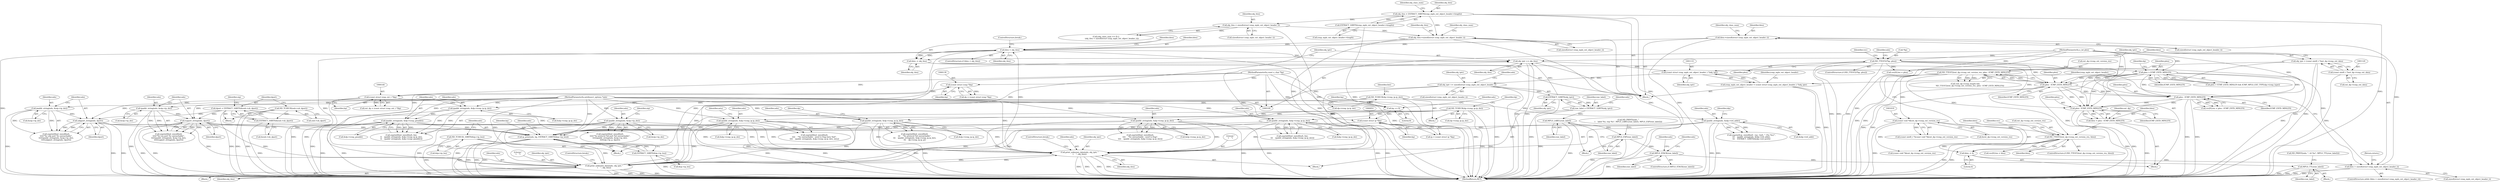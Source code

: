 digraph "0_tcpdump_8509ef02eceb2bbb479cea10fe4a7ec6395f1a8b@API" {
"1001173" [label="(Call,hlen-=sizeof(struct icmp_mpls_ext_object_header_t))"];
"1001125" [label="(Call,hlen > sizeof(struct icmp_mpls_ext_object_header_t))"];
"1001253" [label="(Call,hlen -= obj_tlen)"];
"1001249" [label="(Call,hlen < obj_tlen)"];
"1001173" [label="(Call,hlen-=sizeof(struct icmp_mpls_ext_object_header_t))"];
"1001188" [label="(Call,obj_tlen-=sizeof(struct icmp_mpls_ext_object_header_t))"];
"1001138" [label="(Call,obj_tlen = EXTRACT_16BITS(icmp_mpls_ext_object_header->length))"];
"1001140" [label="(Call,EXTRACT_16BITS(icmp_mpls_ext_object_header->length))"];
"1001182" [label="(Call,obj_tlen < sizeof(struct icmp_mpls_ext_object_header_t))"];
"1001234" [label="(Call,print_unknown_data(ndo, obj_tptr, \"\n\t    \", obj_tlen))"];
"1000311" [label="(Call,udpport_string(ndo, dport))"];
"1000305" [label="(Call,ipaddr_string(ndo, &oip->ip_dst))"];
"1000110" [label="(MethodParameterIn,netdissect_options *ndo)"];
"1000267" [label="(Call,dport = EXTRACT_16BITS(&ouh->uh_dport))"];
"1000269" [label="(Call,EXTRACT_16BITS(&ouh->uh_dport))"];
"1000263" [label="(Call,ND_TCHECK(ouh->uh_dport))"];
"1000293" [label="(Call,tcpport_string(ndo, dport))"];
"1000287" [label="(Call,ipaddr_string(ndo, &oip->ip_dst))"];
"1000408" [label="(Call,ipaddr_string(ndo, &dp->icmp_ip.ip_dst))"];
"1000196" [label="(Call,ND_TCHECK(dp->icmp_ip.ip_dst))"];
"1001242" [label="(Call,print_unknown_data(ndo, obj_tptr, \"\n\t    \", obj_tlen))"];
"1000365" [label="(Call,ipaddr_string(ndo, &dp->icmp_ip.ip_dst))"];
"1000323" [label="(Call,ipaddr_string(ndo, &oip->ip_dst))"];
"1000656" [label="(Call,ipaddr_string(ndo, &idp->ird_addr))"];
"1000383" [label="(Call,ipaddr_string(ndo, &dp->icmp_ip.ip_dst))"];
"1000964" [label="(Call,ip_print(ndo, bp, EXTRACT_16BITS(&ip->ip_len)))"];
"1000221" [label="(Call,ipaddr_string(ndo, &dp->icmp_ip.ip_dst))"];
"1000448" [label="(Call,ipaddr_string(ndo, &dp->icmp_gwaddr))"];
"1000440" [label="(Call,ipaddr_string(ndo, &dp->icmp_ip.ip_dst))"];
"1000419" [label="(Call,ND_TCHECK(dp->icmp_ip.ip_dst))"];
"1000951" [label="(Call,(const struct ip *)bp)"];
"1000942" [label="(Call,bp += 8)"];
"1000143" [label="(Call,(const struct icmp_ext_t *)bp)"];
"1000138" [label="(Call,(const struct icmp *)bp)"];
"1000111" [label="(MethodParameterIn,const u_char *bp)"];
"1000967" [label="(Call,EXTRACT_16BITS(&ip->ip_len))"];
"1000959" [label="(Call,ND_TCHECK_16BITS(&ip->ip_len))"];
"1001154" [label="(Call,obj_tptr += sizeof(struct icmp_mpls_ext_object_header_t))"];
"1001132" [label="(Call,(const struct icmp_mpls_ext_object_header_t *)obj_tptr)"];
"1001256" [label="(Call,obj_tptr += obj_tlen)"];
"1001206" [label="(Call,EXTRACT_32BITS(obj_tptr))"];
"1001117" [label="(Call,obj_tptr = (const uint8_t *)ext_dp->icmp_ext_data)"];
"1001119" [label="(Call,(const uint8_t *)ext_dp->icmp_ext_data)"];
"1001114" [label="(Call,hlen -= 4)"];
"1001069" [label="(Call,ND_TTEST2(ext_dp->icmp_ext_version_res, hlen))"];
"1001002" [label="(Call,ND_TTEST2(ext_dp->icmp_ext_version_res, plen - ICMP_EXTD_MINLEN))"];
"1001006" [label="(Call,plen - ICMP_EXTD_MINLEN)"];
"1000880" [label="(Call,ND_TTEST2(*bp, plen))"];
"1000112" [label="(MethodParameterIn,u_int plen)"];
"1000985" [label="(Call,plen > ICMP_EXTD_MINLEN)"];
"1001018" [label="(Call,(const void *)&ext_dp->icmp_ext_version_res)"];
"1001063" [label="(Call,hlen = plen - ICMP_EXTD_MINLEN)"];
"1001065" [label="(Call,plen - ICMP_EXTD_MINLEN)"];
"1001030" [label="(Call,plen - ICMP_EXTD_MINLEN)"];
"1001130" [label="(Call,icmp_mpls_ext_object_header = (const struct icmp_mpls_ext_object_header_t *)obj_tptr)"];
"1001204" [label="(Call,raw_label = EXTRACT_32BITS(obj_tptr))"];
"1001214" [label="(Call,MPLS_LABEL(raw_label))"];
"1001216" [label="(Call,MPLS_EXP(raw_label))"];
"1001219" [label="(Call,MPLS_STACK(raw_label))"];
"1001230" [label="(Call,MPLS_TTL(raw_label))"];
"1000426" [label="(Identifier,fmt)"];
"1000941" [label="(Block,)"];
"1000658" [label="(Call,&idp->ird_addr)"];
"1000880" [label="(Call,ND_TTEST2(*bp, plen))"];
"1001243" [label="(Identifier,ndo)"];
"1000947" [label="(Identifier,ndo)"];
"1000942" [label="(Call,bp += 8)"];
"1001141" [label="(Call,icmp_mpls_ext_object_header->length)"];
"1000896" [label="(Call,vec[0].len = plen)"];
"1000665" [label="(Identifier,idp)"];
"1001183" [label="(Identifier,obj_tlen)"];
"1001245" [label="(Literal,\"\n\t    \")"];
"1000384" [label="(Identifier,ndo)"];
"1000657" [label="(Identifier,ndo)"];
"1000276" [label="(Identifier,oip)"];
"1001030" [label="(Call,plen - ICMP_EXTD_MINLEN)"];
"1001067" [label="(Identifier,ICMP_EXTD_MINLEN)"];
"1000294" [label="(Identifier,ndo)"];
"1001228" [label="(Block,)"];
"1001070" [label="(Call,ext_dp->icmp_ext_version_res)"];
"1000997" [label="(Call,!ext_dp->icmp_length &&\n                ND_TTEST2(ext_dp->icmp_ext_version_res, plen - ICMP_EXTD_MINLEN))"];
"1001219" [label="(Call,MPLS_STACK(raw_label))"];
"1001020" [label="(Call,&ext_dp->icmp_ext_version_res)"];
"1000656" [label="(Call,ipaddr_string(ndo, &idp->ird_addr))"];
"1001239" [label="(ControlStructure,break;)"];
"1000136" [label="(Call,dp = (const struct icmp *)bp)"];
"1001066" [label="(Identifier,plen)"];
"1001254" [label="(Identifier,hlen)"];
"1000162" [label="(Block,)"];
"1000647" [label="(Call,snprintf(cp, sizeof(buf) - (cp - buf), \" {%s %u}\",\n\t\t\t    ipaddr_string(ndo, &idp->ird_addr),\n\t\t\t    EXTRACT_32BITS(&idp->ird_pref)))"];
"1000881" [label="(Call,*bp)"];
"1000985" [label="(Call,plen > ICMP_EXTD_MINLEN)"];
"1000944" [label="(Literal,8)"];
"1001173" [label="(Call,hlen-=sizeof(struct icmp_mpls_ext_object_header_t))"];
"1000269" [label="(Call,EXTRACT_16BITS(&ouh->uh_dport))"];
"1000197" [label="(Call,dp->icmp_ip.ip_dst)"];
"1001188" [label="(Call,obj_tlen-=sizeof(struct icmp_mpls_ext_object_header_t))"];
"1000307" [label="(Call,&oip->ip_dst)"];
"1000111" [label="(MethodParameterIn,const u_char *bp)"];
"1001216" [label="(Call,MPLS_EXP(raw_label))"];
"1000435" [label="(Call,snprintf(buf, sizeof(buf), fmt,\n\t\t    ipaddr_string(ndo, &dp->icmp_ip.ip_dst),\n\t\t    ipaddr_string(ndo, &dp->icmp_gwaddr)))"];
"1000883" [label="(Identifier,plen)"];
"1001145" [label="(Identifier,obj_class_num)"];
"1000966" [label="(Identifier,bp)"];
"1001016" [label="(Call,(const uint8_t *)(const void *)&ext_dp->icmp_ext_version_res)"];
"1001175" [label="(Call,sizeof(struct icmp_mpls_ext_object_header_t))"];
"1001235" [label="(Identifier,ndo)"];
"1000366" [label="(Identifier,ndo)"];
"1000141" [label="(Call,ext_dp = (const struct icmp_ext_t *)bp)"];
"1000949" [label="(Call,ip = (const struct ip *)bp)"];
"1000440" [label="(Call,ipaddr_string(ndo, &dp->icmp_ip.ip_dst))"];
"1001249" [label="(Call,hlen < obj_tlen)"];
"1001244" [label="(Identifier,obj_tptr)"];
"1000204" [label="(Identifier,dp)"];
"1000223" [label="(Call,&dp->icmp_ip.ip_dst)"];
"1000953" [label="(Identifier,bp)"];
"1000888" [label="(Identifier,vec)"];
"1001127" [label="(Call,sizeof(struct icmp_mpls_ext_object_header_t))"];
"1001126" [label="(Identifier,hlen)"];
"1000145" [label="(Identifier,bp)"];
"1000968" [label="(Call,&ip->ip_len)"];
"1001118" [label="(Identifier,obj_tptr)"];
"1000318" [label="(Call,snprintf(buf, sizeof(buf),\n\t\t\t\t\t\"%s protocol %d port %d unreachable\",\n\t\t\t\t\tipaddr_string(ndo, &oip->ip_dst),\n\t\t\t\t\toip->ip_p, dport))"];
"1001214" [label="(Call,MPLS_LABEL(raw_label))"];
"1000196" [label="(Call,ND_TCHECK(dp->icmp_ip.ip_dst))"];
"1001207" [label="(Identifier,obj_tptr)"];
"1001089" [label="(Call,vec[0].len = hlen)"];
"1000385" [label="(Call,&dp->icmp_ip.ip_dst)"];
"1001205" [label="(Identifier,raw_label)"];
"1001198" [label="(Block,)"];
"1000960" [label="(Call,&ip->ip_len)"];
"1000984" [label="(Call,plen > ICMP_EXTD_MINLEN && ICMP_MPLS_EXT_TYPE(dp->icmp_type))"];
"1000300" [label="(Call,snprintf(buf, sizeof(buf),\n\t\t\t\t\t\"%s udp port %s unreachable\",\n\t\t\t\t\tipaddr_string(ndo, &oip->ip_dst),\n\t\t\t\t\tudpport_string(ndo, dport)))"];
"1000449" [label="(Identifier,ndo)"];
"1000964" [label="(Call,ip_print(ndo, bp, EXTRACT_16BITS(&ip->ip_len)))"];
"1000408" [label="(Call,ipaddr_string(ndo, &dp->icmp_ip.ip_dst))"];
"1001160" [label="(Identifier,ndo)"];
"1001236" [label="(Identifier,obj_tptr)"];
"1000287" [label="(Call,ipaddr_string(ndo, &oip->ip_dst))"];
"1001156" [label="(Call,sizeof(struct icmp_mpls_ext_object_header_t))"];
"1001131" [label="(Identifier,icmp_mpls_ext_object_header)"];
"1001253" [label="(Call,hlen -= obj_tlen)"];
"1001065" [label="(Call,plen - ICMP_EXTD_MINLEN)"];
"1001003" [label="(Call,ext_dp->icmp_ext_version_res)"];
"1001132" [label="(Call,(const struct icmp_mpls_ext_object_header_t *)obj_tptr)"];
"1000110" [label="(MethodParameterIn,netdissect_options *ndo)"];
"1001258" [label="(Identifier,obj_tlen)"];
"1001190" [label="(Call,sizeof(struct icmp_mpls_ext_object_header_t))"];
"1001125" [label="(Call,hlen > sizeof(struct icmp_mpls_ext_object_header_t))"];
"1000270" [label="(Call,&ouh->uh_dport)"];
"1000410" [label="(Call,&dp->icmp_ip.ip_dst)"];
"1000143" [label="(Call,(const struct icmp_ext_t *)bp)"];
"1000450" [label="(Call,&dp->icmp_gwaddr)"];
"1001242" [label="(Call,print_unknown_data(ndo, obj_tptr, \"\n\t    \", obj_tlen))"];
"1001184" [label="(Call,sizeof(struct icmp_mpls_ext_object_header_t))"];
"1001213" [label="(Block,)"];
"1001247" [label="(ControlStructure,break;)"];
"1001078" [label="(Identifier,vec)"];
"1001018" [label="(Call,(const void *)&ext_dp->icmp_ext_version_res)"];
"1001257" [label="(Identifier,obj_tptr)"];
"1001256" [label="(Call,obj_tptr += obj_tlen)"];
"1001063" [label="(Call,hlen = plen - ICMP_EXTD_MINLEN)"];
"1001210" [label="(Identifier,ndo)"];
"1000306" [label="(Identifier,ndo)"];
"1001031" [label="(Identifier,plen)"];
"1001217" [label="(Identifier,raw_label)"];
"1001259" [label="(Return,return;)"];
"1001007" [label="(Identifier,plen)"];
"1000112" [label="(MethodParameterIn,u_int plen)"];
"1001071" [label="(Identifier,ext_dp)"];
"1001129" [label="(Block,)"];
"1000442" [label="(Call,&dp->icmp_ip.ip_dst)"];
"1001002" [label="(Call,ND_TTEST2(ext_dp->icmp_ext_version_res, plen - ICMP_EXTD_MINLEN))"];
"1001215" [label="(Identifier,raw_label)"];
"1001220" [label="(Identifier,raw_label)"];
"1000360" [label="(Call,snprintf(buf, sizeof(buf),\n\t\t\t\t    \"%s unreachable - need to frag (mtu %d)\",\n\t\t\t\t    ipaddr_string(ndo, &dp->icmp_ip.ip_dst), mtu))"];
"1000323" [label="(Call,ipaddr_string(ndo, &oip->ip_dst))"];
"1000324" [label="(Identifier,ndo)"];
"1000951" [label="(Call,(const struct ip *)bp)"];
"1000267" [label="(Call,dport = EXTRACT_16BITS(&ouh->uh_dport))"];
"1001154" [label="(Call,obj_tptr += sizeof(struct icmp_mpls_ext_object_header_t))"];
"1001115" [label="(Identifier,hlen)"];
"1000288" [label="(Identifier,ndo)"];
"1000403" [label="(Call,snprintf(buf, sizeof(buf), fmt,\n\t\t\t    ipaddr_string(ndo, &dp->icmp_ip.ip_dst)))"];
"1001206" [label="(Call,EXTRACT_32BITS(obj_tptr))"];
"1001193" [label="(Identifier,obj_class_num)"];
"1001248" [label="(ControlStructure,if (hlen < obj_tlen))"];
"1001225" [label="(Call,ND_PRINT((ndo, \", ttl %u\", MPLS_TTL(raw_label))))"];
"1000312" [label="(Identifier,ndo)"];
"1001073" [label="(Identifier,hlen)"];
"1001064" [label="(Identifier,hlen)"];
"1001230" [label="(Call,MPLS_TTL(raw_label))"];
"1001134" [label="(Identifier,obj_tptr)"];
"1001068" [label="(ControlStructure,if (ND_TTEST2(ext_dp->icmp_ext_version_res, hlen)))"];
"1000419" [label="(Call,ND_TCHECK(dp->icmp_ip.ip_dst))"];
"1000216" [label="(Call,snprintf(buf, sizeof(buf),\n\t\t\t    \"%s protocol %d unreachable\",\n\t\t\t    ipaddr_string(ndo, &dp->icmp_ip.ip_dst),\n\t\t\t    dp->icmp_ip.ip_p))"];
"1000295" [label="(Identifier,dport)"];
"1001255" [label="(Identifier,obj_tlen)"];
"1001130" [label="(Call,icmp_mpls_ext_object_header = (const struct icmp_mpls_ext_object_header_t *)obj_tptr)"];
"1000879" [label="(ControlStructure,if (ND_TTEST2(*bp, plen)))"];
"1000268" [label="(Identifier,dport)"];
"1001024" [label="(Call,vec[0].len = plen - ICMP_EXTD_MINLEN)"];
"1000383" [label="(Call,ipaddr_string(ndo, &dp->icmp_ip.ip_dst))"];
"1001138" [label="(Call,obj_tlen = EXTRACT_16BITS(icmp_mpls_ext_object_header->length))"];
"1001119" [label="(Call,(const uint8_t *)ext_dp->icmp_ext_data)"];
"1001069" [label="(Call,ND_TTEST2(ext_dp->icmp_ext_version_res, hlen))"];
"1001252" [label="(ControlStructure,break;)"];
"1000974" [label="(Identifier,ndo)"];
"1000959" [label="(Call,ND_TCHECK_16BITS(&ip->ip_len))"];
"1001174" [label="(Identifier,hlen)"];
"1000325" [label="(Call,&oip->ip_dst)"];
"1001137" [label="(Identifier,icmp_mpls_ext_object_header)"];
"1000409" [label="(Identifier,ndo)"];
"1000420" [label="(Call,dp->icmp_ip.ip_dst)"];
"1001008" [label="(Identifier,ICMP_EXTD_MINLEN)"];
"1001139" [label="(Identifier,obj_tlen)"];
"1000373" [label="(Identifier,mtu)"];
"1001234" [label="(Call,print_unknown_data(ndo, obj_tptr, \"\n\t    \", obj_tlen))"];
"1000990" [label="(Identifier,dp)"];
"1001223" [label="(Identifier,ndo)"];
"1000231" [label="(Identifier,dp)"];
"1001124" [label="(ControlStructure,while (hlen > sizeof(struct icmp_mpls_ext_object_header_t)))"];
"1001237" [label="(Literal,\"\n\t    \")"];
"1000987" [label="(Identifier,ICMP_EXTD_MINLEN)"];
"1000293" [label="(Call,tcpport_string(ndo, dport))"];
"1000365" [label="(Call,ipaddr_string(ndo, &dp->icmp_ip.ip_dst))"];
"1000140" [label="(Identifier,bp)"];
"1000986" [label="(Identifier,plen)"];
"1000378" [label="(Call,snprintf(buf, sizeof(buf),\n\t\t\t\t    \"%s unreachable - need to frag\",\n\t\t\t\t    ipaddr_string(ndo, &dp->icmp_ip.ip_dst)))"];
"1000263" [label="(Call,ND_TCHECK(ouh->uh_dport))"];
"1001114" [label="(Call,hlen -= 4)"];
"1001140" [label="(Call,EXTRACT_16BITS(icmp_mpls_ext_object_header->length))"];
"1001178" [label="(Call,(obj_class_num == 0) ||\n                    (obj_tlen < sizeof(struct icmp_mpls_ext_object_header_t)))"];
"1000311" [label="(Call,udpport_string(ndo, dport))"];
"1000221" [label="(Call,ipaddr_string(ndo, &dp->icmp_ip.ip_dst))"];
"1000992" [label="(Block,)"];
"1001180" [label="(Identifier,obj_class_num)"];
"1001251" [label="(Identifier,obj_tlen)"];
"1000330" [label="(Identifier,oip)"];
"1001182" [label="(Call,obj_tlen < sizeof(struct icmp_mpls_ext_object_header_t))"];
"1001265" [label="(MethodReturn,RET)"];
"1001250" [label="(Identifier,hlen)"];
"1000313" [label="(Identifier,dport)"];
"1000282" [label="(Call,snprintf(buf, sizeof(buf),\n\t\t\t\t\t\"%s tcp port %s unreachable\",\n\t\t\t\t\tipaddr_string(ndo, &oip->ip_dst),\n\t\t\t\t\ttcpport_string(ndo, dport)))"];
"1001227" [label="(Identifier,ndo)"];
"1001246" [label="(Identifier,obj_tlen)"];
"1000441" [label="(Identifier,ndo)"];
"1001194" [label="(Block,)"];
"1001155" [label="(Identifier,obj_tptr)"];
"1001218" [label="(ControlStructure,if (MPLS_STACK(raw_label)))"];
"1000206" [label="(Block,)"];
"1000965" [label="(Identifier,ndo)"];
"1001121" [label="(Call,ext_dp->icmp_ext_data)"];
"1001189" [label="(Identifier,obj_tlen)"];
"1001117" [label="(Call,obj_tptr = (const uint8_t *)ext_dp->icmp_ext_data)"];
"1000367" [label="(Call,&dp->icmp_ip.ip_dst)"];
"1001208" [label="(Call,ND_PRINT((ndo, \"\n\t    label %u, exp %u\", MPLS_LABEL(raw_label), MPLS_EXP(raw_label))))"];
"1000289" [label="(Call,&oip->ip_dst)"];
"1000943" [label="(Identifier,bp)"];
"1000448" [label="(Call,ipaddr_string(ndo, &dp->icmp_gwaddr))"];
"1000264" [label="(Call,ouh->uh_dport)"];
"1000967" [label="(Call,EXTRACT_16BITS(&ip->ip_len))"];
"1001083" [label="(Call,(const void *)&ext_dp->icmp_ext_version_res)"];
"1001231" [label="(Identifier,raw_label)"];
"1000138" [label="(Call,(const struct icmp *)bp)"];
"1000934" [label="(Identifier,ndo)"];
"1001204" [label="(Call,raw_label = EXTRACT_32BITS(obj_tptr))"];
"1001238" [label="(Identifier,obj_tlen)"];
"1000305" [label="(Call,ipaddr_string(ndo, &oip->ip_dst))"];
"1001006" [label="(Call,plen - ICMP_EXTD_MINLEN)"];
"1001032" [label="(Identifier,ICMP_EXTD_MINLEN)"];
"1001116" [label="(Literal,4)"];
"1000222" [label="(Identifier,ndo)"];
"1001173" -> "1001129"  [label="AST: "];
"1001173" -> "1001175"  [label="CFG: "];
"1001174" -> "1001173"  [label="AST: "];
"1001175" -> "1001173"  [label="AST: "];
"1001180" -> "1001173"  [label="CFG: "];
"1001173" -> "1001265"  [label="DDG: "];
"1001125" -> "1001173"  [label="DDG: "];
"1001173" -> "1001249"  [label="DDG: "];
"1001125" -> "1001124"  [label="AST: "];
"1001125" -> "1001127"  [label="CFG: "];
"1001126" -> "1001125"  [label="AST: "];
"1001127" -> "1001125"  [label="AST: "];
"1001131" -> "1001125"  [label="CFG: "];
"1001259" -> "1001125"  [label="CFG: "];
"1001125" -> "1001265"  [label="DDG: "];
"1001125" -> "1001265"  [label="DDG: "];
"1001253" -> "1001125"  [label="DDG: "];
"1001114" -> "1001125"  [label="DDG: "];
"1001253" -> "1001129"  [label="AST: "];
"1001253" -> "1001255"  [label="CFG: "];
"1001254" -> "1001253"  [label="AST: "];
"1001255" -> "1001253"  [label="AST: "];
"1001257" -> "1001253"  [label="CFG: "];
"1001249" -> "1001253"  [label="DDG: "];
"1001249" -> "1001253"  [label="DDG: "];
"1001249" -> "1001248"  [label="AST: "];
"1001249" -> "1001251"  [label="CFG: "];
"1001250" -> "1001249"  [label="AST: "];
"1001251" -> "1001249"  [label="AST: "];
"1001252" -> "1001249"  [label="CFG: "];
"1001254" -> "1001249"  [label="CFG: "];
"1001249" -> "1001265"  [label="DDG: "];
"1001249" -> "1001265"  [label="DDG: "];
"1001249" -> "1001265"  [label="DDG: "];
"1001188" -> "1001249"  [label="DDG: "];
"1001234" -> "1001249"  [label="DDG: "];
"1001242" -> "1001249"  [label="DDG: "];
"1001249" -> "1001256"  [label="DDG: "];
"1001188" -> "1001129"  [label="AST: "];
"1001188" -> "1001190"  [label="CFG: "];
"1001189" -> "1001188"  [label="AST: "];
"1001190" -> "1001188"  [label="AST: "];
"1001193" -> "1001188"  [label="CFG: "];
"1001188" -> "1001265"  [label="DDG: "];
"1001138" -> "1001188"  [label="DDG: "];
"1001182" -> "1001188"  [label="DDG: "];
"1001188" -> "1001234"  [label="DDG: "];
"1001188" -> "1001242"  [label="DDG: "];
"1001138" -> "1001129"  [label="AST: "];
"1001138" -> "1001140"  [label="CFG: "];
"1001139" -> "1001138"  [label="AST: "];
"1001140" -> "1001138"  [label="AST: "];
"1001145" -> "1001138"  [label="CFG: "];
"1001138" -> "1001265"  [label="DDG: "];
"1001138" -> "1001265"  [label="DDG: "];
"1001140" -> "1001138"  [label="DDG: "];
"1001138" -> "1001182"  [label="DDG: "];
"1001140" -> "1001141"  [label="CFG: "];
"1001141" -> "1001140"  [label="AST: "];
"1001140" -> "1001265"  [label="DDG: "];
"1001182" -> "1001178"  [label="AST: "];
"1001182" -> "1001184"  [label="CFG: "];
"1001183" -> "1001182"  [label="AST: "];
"1001184" -> "1001182"  [label="AST: "];
"1001178" -> "1001182"  [label="CFG: "];
"1001182" -> "1001265"  [label="DDG: "];
"1001182" -> "1001178"  [label="DDG: "];
"1001234" -> "1001198"  [label="AST: "];
"1001234" -> "1001238"  [label="CFG: "];
"1001235" -> "1001234"  [label="AST: "];
"1001236" -> "1001234"  [label="AST: "];
"1001237" -> "1001234"  [label="AST: "];
"1001238" -> "1001234"  [label="AST: "];
"1001239" -> "1001234"  [label="CFG: "];
"1001234" -> "1001265"  [label="DDG: "];
"1001234" -> "1001265"  [label="DDG: "];
"1001234" -> "1001265"  [label="DDG: "];
"1001234" -> "1001265"  [label="DDG: "];
"1000311" -> "1001234"  [label="DDG: "];
"1000293" -> "1001234"  [label="DDG: "];
"1000408" -> "1001234"  [label="DDG: "];
"1001242" -> "1001234"  [label="DDG: "];
"1000365" -> "1001234"  [label="DDG: "];
"1000323" -> "1001234"  [label="DDG: "];
"1000656" -> "1001234"  [label="DDG: "];
"1000383" -> "1001234"  [label="DDG: "];
"1000964" -> "1001234"  [label="DDG: "];
"1000221" -> "1001234"  [label="DDG: "];
"1000448" -> "1001234"  [label="DDG: "];
"1000110" -> "1001234"  [label="DDG: "];
"1001154" -> "1001234"  [label="DDG: "];
"1001234" -> "1001242"  [label="DDG: "];
"1001234" -> "1001256"  [label="DDG: "];
"1000311" -> "1000300"  [label="AST: "];
"1000311" -> "1000313"  [label="CFG: "];
"1000312" -> "1000311"  [label="AST: "];
"1000313" -> "1000311"  [label="AST: "];
"1000300" -> "1000311"  [label="CFG: "];
"1000311" -> "1001265"  [label="DDG: "];
"1000311" -> "1001265"  [label="DDG: "];
"1000311" -> "1000300"  [label="DDG: "];
"1000311" -> "1000300"  [label="DDG: "];
"1000305" -> "1000311"  [label="DDG: "];
"1000110" -> "1000311"  [label="DDG: "];
"1000267" -> "1000311"  [label="DDG: "];
"1000311" -> "1000964"  [label="DDG: "];
"1000311" -> "1001242"  [label="DDG: "];
"1000305" -> "1000300"  [label="AST: "];
"1000305" -> "1000307"  [label="CFG: "];
"1000306" -> "1000305"  [label="AST: "];
"1000307" -> "1000305"  [label="AST: "];
"1000312" -> "1000305"  [label="CFG: "];
"1000305" -> "1001265"  [label="DDG: "];
"1000305" -> "1000300"  [label="DDG: "];
"1000305" -> "1000300"  [label="DDG: "];
"1000110" -> "1000305"  [label="DDG: "];
"1000110" -> "1000109"  [label="AST: "];
"1000110" -> "1001265"  [label="DDG: "];
"1000110" -> "1000221"  [label="DDG: "];
"1000110" -> "1000287"  [label="DDG: "];
"1000110" -> "1000293"  [label="DDG: "];
"1000110" -> "1000323"  [label="DDG: "];
"1000110" -> "1000365"  [label="DDG: "];
"1000110" -> "1000383"  [label="DDG: "];
"1000110" -> "1000408"  [label="DDG: "];
"1000110" -> "1000440"  [label="DDG: "];
"1000110" -> "1000448"  [label="DDG: "];
"1000110" -> "1000656"  [label="DDG: "];
"1000110" -> "1000964"  [label="DDG: "];
"1000110" -> "1001242"  [label="DDG: "];
"1000267" -> "1000206"  [label="AST: "];
"1000267" -> "1000269"  [label="CFG: "];
"1000268" -> "1000267"  [label="AST: "];
"1000269" -> "1000267"  [label="AST: "];
"1000276" -> "1000267"  [label="CFG: "];
"1000267" -> "1001265"  [label="DDG: "];
"1000269" -> "1000267"  [label="DDG: "];
"1000267" -> "1000293"  [label="DDG: "];
"1000267" -> "1000318"  [label="DDG: "];
"1000269" -> "1000270"  [label="CFG: "];
"1000270" -> "1000269"  [label="AST: "];
"1000269" -> "1001265"  [label="DDG: "];
"1000263" -> "1000269"  [label="DDG: "];
"1000263" -> "1000206"  [label="AST: "];
"1000263" -> "1000264"  [label="CFG: "];
"1000264" -> "1000263"  [label="AST: "];
"1000268" -> "1000263"  [label="CFG: "];
"1000263" -> "1001265"  [label="DDG: "];
"1000263" -> "1001265"  [label="DDG: "];
"1000293" -> "1000282"  [label="AST: "];
"1000293" -> "1000295"  [label="CFG: "];
"1000294" -> "1000293"  [label="AST: "];
"1000295" -> "1000293"  [label="AST: "];
"1000282" -> "1000293"  [label="CFG: "];
"1000293" -> "1001265"  [label="DDG: "];
"1000293" -> "1001265"  [label="DDG: "];
"1000293" -> "1000282"  [label="DDG: "];
"1000293" -> "1000282"  [label="DDG: "];
"1000287" -> "1000293"  [label="DDG: "];
"1000293" -> "1000964"  [label="DDG: "];
"1000293" -> "1001242"  [label="DDG: "];
"1000287" -> "1000282"  [label="AST: "];
"1000287" -> "1000289"  [label="CFG: "];
"1000288" -> "1000287"  [label="AST: "];
"1000289" -> "1000287"  [label="AST: "];
"1000294" -> "1000287"  [label="CFG: "];
"1000287" -> "1001265"  [label="DDG: "];
"1000287" -> "1000282"  [label="DDG: "];
"1000287" -> "1000282"  [label="DDG: "];
"1000408" -> "1000403"  [label="AST: "];
"1000408" -> "1000410"  [label="CFG: "];
"1000409" -> "1000408"  [label="AST: "];
"1000410" -> "1000408"  [label="AST: "];
"1000403" -> "1000408"  [label="CFG: "];
"1000408" -> "1001265"  [label="DDG: "];
"1000408" -> "1001265"  [label="DDG: "];
"1000408" -> "1000403"  [label="DDG: "];
"1000408" -> "1000403"  [label="DDG: "];
"1000196" -> "1000408"  [label="DDG: "];
"1000408" -> "1000964"  [label="DDG: "];
"1000408" -> "1001242"  [label="DDG: "];
"1000196" -> "1000162"  [label="AST: "];
"1000196" -> "1000197"  [label="CFG: "];
"1000197" -> "1000196"  [label="AST: "];
"1000204" -> "1000196"  [label="CFG: "];
"1000196" -> "1001265"  [label="DDG: "];
"1000196" -> "1001265"  [label="DDG: "];
"1000196" -> "1000221"  [label="DDG: "];
"1000196" -> "1000365"  [label="DDG: "];
"1000196" -> "1000383"  [label="DDG: "];
"1001242" -> "1001194"  [label="AST: "];
"1001242" -> "1001246"  [label="CFG: "];
"1001243" -> "1001242"  [label="AST: "];
"1001244" -> "1001242"  [label="AST: "];
"1001245" -> "1001242"  [label="AST: "];
"1001246" -> "1001242"  [label="AST: "];
"1001247" -> "1001242"  [label="CFG: "];
"1001242" -> "1001265"  [label="DDG: "];
"1001242" -> "1001265"  [label="DDG: "];
"1001242" -> "1001265"  [label="DDG: "];
"1001242" -> "1001265"  [label="DDG: "];
"1000365" -> "1001242"  [label="DDG: "];
"1000323" -> "1001242"  [label="DDG: "];
"1000656" -> "1001242"  [label="DDG: "];
"1000383" -> "1001242"  [label="DDG: "];
"1000964" -> "1001242"  [label="DDG: "];
"1000221" -> "1001242"  [label="DDG: "];
"1000448" -> "1001242"  [label="DDG: "];
"1001154" -> "1001242"  [label="DDG: "];
"1001242" -> "1001256"  [label="DDG: "];
"1000365" -> "1000360"  [label="AST: "];
"1000365" -> "1000367"  [label="CFG: "];
"1000366" -> "1000365"  [label="AST: "];
"1000367" -> "1000365"  [label="AST: "];
"1000373" -> "1000365"  [label="CFG: "];
"1000365" -> "1001265"  [label="DDG: "];
"1000365" -> "1001265"  [label="DDG: "];
"1000365" -> "1000360"  [label="DDG: "];
"1000365" -> "1000360"  [label="DDG: "];
"1000365" -> "1000964"  [label="DDG: "];
"1000323" -> "1000318"  [label="AST: "];
"1000323" -> "1000325"  [label="CFG: "];
"1000324" -> "1000323"  [label="AST: "];
"1000325" -> "1000323"  [label="AST: "];
"1000330" -> "1000323"  [label="CFG: "];
"1000323" -> "1001265"  [label="DDG: "];
"1000323" -> "1001265"  [label="DDG: "];
"1000323" -> "1000318"  [label="DDG: "];
"1000323" -> "1000318"  [label="DDG: "];
"1000323" -> "1000964"  [label="DDG: "];
"1000656" -> "1000647"  [label="AST: "];
"1000656" -> "1000658"  [label="CFG: "];
"1000657" -> "1000656"  [label="AST: "];
"1000658" -> "1000656"  [label="AST: "];
"1000665" -> "1000656"  [label="CFG: "];
"1000656" -> "1001265"  [label="DDG: "];
"1000656" -> "1001265"  [label="DDG: "];
"1000656" -> "1000647"  [label="DDG: "];
"1000656" -> "1000647"  [label="DDG: "];
"1000656" -> "1000964"  [label="DDG: "];
"1000383" -> "1000378"  [label="AST: "];
"1000383" -> "1000385"  [label="CFG: "];
"1000384" -> "1000383"  [label="AST: "];
"1000385" -> "1000383"  [label="AST: "];
"1000378" -> "1000383"  [label="CFG: "];
"1000383" -> "1001265"  [label="DDG: "];
"1000383" -> "1001265"  [label="DDG: "];
"1000383" -> "1000378"  [label="DDG: "];
"1000383" -> "1000378"  [label="DDG: "];
"1000383" -> "1000964"  [label="DDG: "];
"1000964" -> "1000941"  [label="AST: "];
"1000964" -> "1000967"  [label="CFG: "];
"1000965" -> "1000964"  [label="AST: "];
"1000966" -> "1000964"  [label="AST: "];
"1000967" -> "1000964"  [label="AST: "];
"1000974" -> "1000964"  [label="CFG: "];
"1000964" -> "1001265"  [label="DDG: "];
"1000964" -> "1001265"  [label="DDG: "];
"1000964" -> "1001265"  [label="DDG: "];
"1000964" -> "1001265"  [label="DDG: "];
"1000221" -> "1000964"  [label="DDG: "];
"1000448" -> "1000964"  [label="DDG: "];
"1000951" -> "1000964"  [label="DDG: "];
"1000111" -> "1000964"  [label="DDG: "];
"1000967" -> "1000964"  [label="DDG: "];
"1000221" -> "1000216"  [label="AST: "];
"1000221" -> "1000223"  [label="CFG: "];
"1000222" -> "1000221"  [label="AST: "];
"1000223" -> "1000221"  [label="AST: "];
"1000231" -> "1000221"  [label="CFG: "];
"1000221" -> "1001265"  [label="DDG: "];
"1000221" -> "1001265"  [label="DDG: "];
"1000221" -> "1000216"  [label="DDG: "];
"1000221" -> "1000216"  [label="DDG: "];
"1000448" -> "1000435"  [label="AST: "];
"1000448" -> "1000450"  [label="CFG: "];
"1000449" -> "1000448"  [label="AST: "];
"1000450" -> "1000448"  [label="AST: "];
"1000435" -> "1000448"  [label="CFG: "];
"1000448" -> "1001265"  [label="DDG: "];
"1000448" -> "1001265"  [label="DDG: "];
"1000448" -> "1000435"  [label="DDG: "];
"1000448" -> "1000435"  [label="DDG: "];
"1000440" -> "1000448"  [label="DDG: "];
"1000440" -> "1000435"  [label="AST: "];
"1000440" -> "1000442"  [label="CFG: "];
"1000441" -> "1000440"  [label="AST: "];
"1000442" -> "1000440"  [label="AST: "];
"1000449" -> "1000440"  [label="CFG: "];
"1000440" -> "1001265"  [label="DDG: "];
"1000440" -> "1000435"  [label="DDG: "];
"1000440" -> "1000435"  [label="DDG: "];
"1000419" -> "1000440"  [label="DDG: "];
"1000419" -> "1000162"  [label="AST: "];
"1000419" -> "1000420"  [label="CFG: "];
"1000420" -> "1000419"  [label="AST: "];
"1000426" -> "1000419"  [label="CFG: "];
"1000419" -> "1001265"  [label="DDG: "];
"1000419" -> "1001265"  [label="DDG: "];
"1000951" -> "1000949"  [label="AST: "];
"1000951" -> "1000953"  [label="CFG: "];
"1000952" -> "1000951"  [label="AST: "];
"1000953" -> "1000951"  [label="AST: "];
"1000949" -> "1000951"  [label="CFG: "];
"1000951" -> "1000949"  [label="DDG: "];
"1000942" -> "1000951"  [label="DDG: "];
"1000111" -> "1000951"  [label="DDG: "];
"1000942" -> "1000941"  [label="AST: "];
"1000942" -> "1000944"  [label="CFG: "];
"1000943" -> "1000942"  [label="AST: "];
"1000944" -> "1000942"  [label="AST: "];
"1000947" -> "1000942"  [label="CFG: "];
"1000143" -> "1000942"  [label="DDG: "];
"1000111" -> "1000942"  [label="DDG: "];
"1000143" -> "1000141"  [label="AST: "];
"1000143" -> "1000145"  [label="CFG: "];
"1000144" -> "1000143"  [label="AST: "];
"1000145" -> "1000143"  [label="AST: "];
"1000141" -> "1000143"  [label="CFG: "];
"1000143" -> "1001265"  [label="DDG: "];
"1000143" -> "1000141"  [label="DDG: "];
"1000138" -> "1000143"  [label="DDG: "];
"1000111" -> "1000143"  [label="DDG: "];
"1000138" -> "1000136"  [label="AST: "];
"1000138" -> "1000140"  [label="CFG: "];
"1000139" -> "1000138"  [label="AST: "];
"1000140" -> "1000138"  [label="AST: "];
"1000136" -> "1000138"  [label="CFG: "];
"1000138" -> "1000136"  [label="DDG: "];
"1000111" -> "1000138"  [label="DDG: "];
"1000111" -> "1000109"  [label="AST: "];
"1000111" -> "1001265"  [label="DDG: "];
"1000967" -> "1000968"  [label="CFG: "];
"1000968" -> "1000967"  [label="AST: "];
"1000967" -> "1001265"  [label="DDG: "];
"1000959" -> "1000967"  [label="DDG: "];
"1000959" -> "1000941"  [label="AST: "];
"1000959" -> "1000960"  [label="CFG: "];
"1000960" -> "1000959"  [label="AST: "];
"1000965" -> "1000959"  [label="CFG: "];
"1000959" -> "1001265"  [label="DDG: "];
"1001154" -> "1001129"  [label="AST: "];
"1001154" -> "1001156"  [label="CFG: "];
"1001155" -> "1001154"  [label="AST: "];
"1001156" -> "1001154"  [label="AST: "];
"1001160" -> "1001154"  [label="CFG: "];
"1001154" -> "1001265"  [label="DDG: "];
"1001132" -> "1001154"  [label="DDG: "];
"1001154" -> "1001206"  [label="DDG: "];
"1001132" -> "1001130"  [label="AST: "];
"1001132" -> "1001134"  [label="CFG: "];
"1001133" -> "1001132"  [label="AST: "];
"1001134" -> "1001132"  [label="AST: "];
"1001130" -> "1001132"  [label="CFG: "];
"1001132" -> "1001130"  [label="DDG: "];
"1001256" -> "1001132"  [label="DDG: "];
"1001117" -> "1001132"  [label="DDG: "];
"1001256" -> "1001129"  [label="AST: "];
"1001256" -> "1001258"  [label="CFG: "];
"1001257" -> "1001256"  [label="AST: "];
"1001258" -> "1001256"  [label="AST: "];
"1001126" -> "1001256"  [label="CFG: "];
"1001256" -> "1001265"  [label="DDG: "];
"1001256" -> "1001265"  [label="DDG: "];
"1001206" -> "1001256"  [label="DDG: "];
"1001206" -> "1001204"  [label="AST: "];
"1001206" -> "1001207"  [label="CFG: "];
"1001207" -> "1001206"  [label="AST: "];
"1001204" -> "1001206"  [label="CFG: "];
"1001206" -> "1001265"  [label="DDG: "];
"1001206" -> "1001204"  [label="DDG: "];
"1001117" -> "1000992"  [label="AST: "];
"1001117" -> "1001119"  [label="CFG: "];
"1001118" -> "1001117"  [label="AST: "];
"1001119" -> "1001117"  [label="AST: "];
"1001126" -> "1001117"  [label="CFG: "];
"1001117" -> "1001265"  [label="DDG: "];
"1001117" -> "1001265"  [label="DDG: "];
"1001119" -> "1001117"  [label="DDG: "];
"1001119" -> "1001121"  [label="CFG: "];
"1001120" -> "1001119"  [label="AST: "];
"1001121" -> "1001119"  [label="AST: "];
"1001119" -> "1001265"  [label="DDG: "];
"1001114" -> "1000992"  [label="AST: "];
"1001114" -> "1001116"  [label="CFG: "];
"1001115" -> "1001114"  [label="AST: "];
"1001116" -> "1001114"  [label="AST: "];
"1001118" -> "1001114"  [label="CFG: "];
"1001069" -> "1001114"  [label="DDG: "];
"1001069" -> "1001068"  [label="AST: "];
"1001069" -> "1001073"  [label="CFG: "];
"1001070" -> "1001069"  [label="AST: "];
"1001073" -> "1001069"  [label="AST: "];
"1001078" -> "1001069"  [label="CFG: "];
"1001115" -> "1001069"  [label="CFG: "];
"1001069" -> "1001265"  [label="DDG: "];
"1001069" -> "1001265"  [label="DDG: "];
"1001002" -> "1001069"  [label="DDG: "];
"1001018" -> "1001069"  [label="DDG: "];
"1001063" -> "1001069"  [label="DDG: "];
"1001069" -> "1001083"  [label="DDG: "];
"1001069" -> "1001089"  [label="DDG: "];
"1001002" -> "1000997"  [label="AST: "];
"1001002" -> "1001006"  [label="CFG: "];
"1001003" -> "1001002"  [label="AST: "];
"1001006" -> "1001002"  [label="AST: "];
"1000997" -> "1001002"  [label="CFG: "];
"1001002" -> "1001265"  [label="DDG: "];
"1001002" -> "1001265"  [label="DDG: "];
"1001002" -> "1000997"  [label="DDG: "];
"1001002" -> "1000997"  [label="DDG: "];
"1001006" -> "1001002"  [label="DDG: "];
"1001006" -> "1001002"  [label="DDG: "];
"1001002" -> "1001018"  [label="DDG: "];
"1001006" -> "1001008"  [label="CFG: "];
"1001007" -> "1001006"  [label="AST: "];
"1001008" -> "1001006"  [label="AST: "];
"1001006" -> "1001265"  [label="DDG: "];
"1001006" -> "1001265"  [label="DDG: "];
"1000880" -> "1001006"  [label="DDG: "];
"1000985" -> "1001006"  [label="DDG: "];
"1000985" -> "1001006"  [label="DDG: "];
"1000112" -> "1001006"  [label="DDG: "];
"1001006" -> "1001030"  [label="DDG: "];
"1001006" -> "1001030"  [label="DDG: "];
"1001006" -> "1001065"  [label="DDG: "];
"1001006" -> "1001065"  [label="DDG: "];
"1000880" -> "1000879"  [label="AST: "];
"1000880" -> "1000883"  [label="CFG: "];
"1000881" -> "1000880"  [label="AST: "];
"1000883" -> "1000880"  [label="AST: "];
"1000888" -> "1000880"  [label="CFG: "];
"1000934" -> "1000880"  [label="CFG: "];
"1000880" -> "1001265"  [label="DDG: "];
"1000880" -> "1001265"  [label="DDG: "];
"1000880" -> "1001265"  [label="DDG: "];
"1000112" -> "1000880"  [label="DDG: "];
"1000880" -> "1000896"  [label="DDG: "];
"1000880" -> "1000985"  [label="DDG: "];
"1000880" -> "1001030"  [label="DDG: "];
"1000880" -> "1001065"  [label="DDG: "];
"1000112" -> "1000109"  [label="AST: "];
"1000112" -> "1001265"  [label="DDG: "];
"1000112" -> "1000896"  [label="DDG: "];
"1000112" -> "1000985"  [label="DDG: "];
"1000112" -> "1001030"  [label="DDG: "];
"1000112" -> "1001065"  [label="DDG: "];
"1000985" -> "1000984"  [label="AST: "];
"1000985" -> "1000987"  [label="CFG: "];
"1000986" -> "1000985"  [label="AST: "];
"1000987" -> "1000985"  [label="AST: "];
"1000990" -> "1000985"  [label="CFG: "];
"1000984" -> "1000985"  [label="CFG: "];
"1000985" -> "1001265"  [label="DDG: "];
"1000985" -> "1001265"  [label="DDG: "];
"1000985" -> "1000984"  [label="DDG: "];
"1000985" -> "1000984"  [label="DDG: "];
"1000985" -> "1001030"  [label="DDG: "];
"1000985" -> "1001030"  [label="DDG: "];
"1000985" -> "1001065"  [label="DDG: "];
"1000985" -> "1001065"  [label="DDG: "];
"1001018" -> "1001016"  [label="AST: "];
"1001018" -> "1001020"  [label="CFG: "];
"1001019" -> "1001018"  [label="AST: "];
"1001020" -> "1001018"  [label="AST: "];
"1001016" -> "1001018"  [label="CFG: "];
"1001018" -> "1001265"  [label="DDG: "];
"1001018" -> "1001016"  [label="DDG: "];
"1001018" -> "1001083"  [label="DDG: "];
"1001063" -> "1000992"  [label="AST: "];
"1001063" -> "1001065"  [label="CFG: "];
"1001064" -> "1001063"  [label="AST: "];
"1001065" -> "1001063"  [label="AST: "];
"1001071" -> "1001063"  [label="CFG: "];
"1001063" -> "1001265"  [label="DDG: "];
"1001065" -> "1001063"  [label="DDG: "];
"1001065" -> "1001063"  [label="DDG: "];
"1001065" -> "1001067"  [label="CFG: "];
"1001066" -> "1001065"  [label="AST: "];
"1001067" -> "1001065"  [label="AST: "];
"1001065" -> "1001265"  [label="DDG: "];
"1001065" -> "1001265"  [label="DDG: "];
"1001030" -> "1001065"  [label="DDG: "];
"1001030" -> "1001065"  [label="DDG: "];
"1001030" -> "1001024"  [label="AST: "];
"1001030" -> "1001032"  [label="CFG: "];
"1001031" -> "1001030"  [label="AST: "];
"1001032" -> "1001030"  [label="AST: "];
"1001024" -> "1001030"  [label="CFG: "];
"1001030" -> "1001265"  [label="DDG: "];
"1001030" -> "1001265"  [label="DDG: "];
"1001030" -> "1001024"  [label="DDG: "];
"1001030" -> "1001024"  [label="DDG: "];
"1001130" -> "1001129"  [label="AST: "];
"1001131" -> "1001130"  [label="AST: "];
"1001137" -> "1001130"  [label="CFG: "];
"1001130" -> "1001265"  [label="DDG: "];
"1001130" -> "1001265"  [label="DDG: "];
"1001204" -> "1001198"  [label="AST: "];
"1001205" -> "1001204"  [label="AST: "];
"1001210" -> "1001204"  [label="CFG: "];
"1001204" -> "1001265"  [label="DDG: "];
"1001204" -> "1001214"  [label="DDG: "];
"1001214" -> "1001213"  [label="AST: "];
"1001214" -> "1001215"  [label="CFG: "];
"1001215" -> "1001214"  [label="AST: "];
"1001217" -> "1001214"  [label="CFG: "];
"1001214" -> "1001265"  [label="DDG: "];
"1001214" -> "1001216"  [label="DDG: "];
"1001216" -> "1001213"  [label="AST: "];
"1001216" -> "1001217"  [label="CFG: "];
"1001217" -> "1001216"  [label="AST: "];
"1001208" -> "1001216"  [label="CFG: "];
"1001216" -> "1001265"  [label="DDG: "];
"1001216" -> "1001219"  [label="DDG: "];
"1001219" -> "1001218"  [label="AST: "];
"1001219" -> "1001220"  [label="CFG: "];
"1001220" -> "1001219"  [label="AST: "];
"1001223" -> "1001219"  [label="CFG: "];
"1001227" -> "1001219"  [label="CFG: "];
"1001219" -> "1001265"  [label="DDG: "];
"1001219" -> "1001230"  [label="DDG: "];
"1001230" -> "1001228"  [label="AST: "];
"1001230" -> "1001231"  [label="CFG: "];
"1001231" -> "1001230"  [label="AST: "];
"1001225" -> "1001230"  [label="CFG: "];
"1001230" -> "1001265"  [label="DDG: "];
"1001230" -> "1001265"  [label="DDG: "];
}
